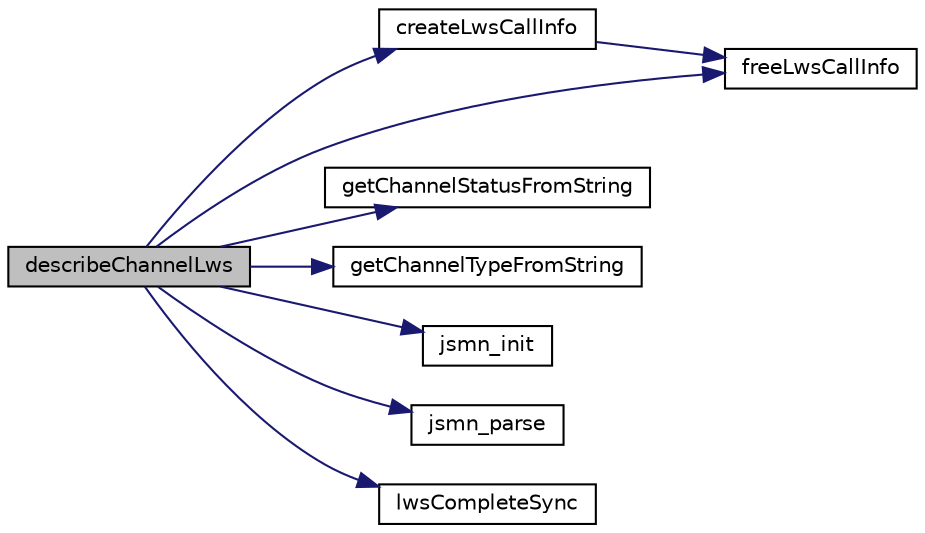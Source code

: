 digraph "describeChannelLws"
{
 // LATEX_PDF_SIZE
  edge [fontname="Helvetica",fontsize="10",labelfontname="Helvetica",labelfontsize="10"];
  node [fontname="Helvetica",fontsize="10",shape=record];
  rankdir="LR";
  Node1 [label="describeChannelLws",height=0.2,width=0.4,color="black", fillcolor="grey75", style="filled", fontcolor="black",tooltip=" "];
  Node1 -> Node2 [color="midnightblue",fontsize="10",style="solid",fontname="Helvetica"];
  Node2 [label="createLwsCallInfo",height=0.2,width=0.4,color="black", fillcolor="white", style="filled",URL="$LwsApiCalls_8c.html#a988b3c6e00aa3e79fce24a41faeb772c",tooltip=" "];
  Node2 -> Node3 [color="midnightblue",fontsize="10",style="solid",fontname="Helvetica"];
  Node3 [label="freeLwsCallInfo",height=0.2,width=0.4,color="black", fillcolor="white", style="filled",URL="$LwsApiCalls_8c.html#a22be1d34eb8fe76e2872b23ea9f981d1",tooltip=" "];
  Node1 -> Node3 [color="midnightblue",fontsize="10",style="solid",fontname="Helvetica"];
  Node1 -> Node4 [color="midnightblue",fontsize="10",style="solid",fontname="Helvetica"];
  Node4 [label="getChannelStatusFromString",height=0.2,width=0.4,color="black", fillcolor="white", style="filled",URL="$ChannelInfo_8c.html#a464cf1c86d1808abf8f4c1b6583f4890",tooltip=" "];
  Node1 -> Node5 [color="midnightblue",fontsize="10",style="solid",fontname="Helvetica"];
  Node5 [label="getChannelTypeFromString",height=0.2,width=0.4,color="black", fillcolor="white", style="filled",URL="$ChannelInfo_8c.html#a3e238d942faed37a679b58371551aecb",tooltip=" "];
  Node1 -> Node6 [color="midnightblue",fontsize="10",style="solid",fontname="Helvetica"];
  Node6 [label="jsmn_init",height=0.2,width=0.4,color="black", fillcolor="white", style="filled",URL="$jsmn_8h.html#a8d4a8b3ce5c3d600feea38615b5f9aa6",tooltip=" "];
  Node1 -> Node7 [color="midnightblue",fontsize="10",style="solid",fontname="Helvetica"];
  Node7 [label="jsmn_parse",height=0.2,width=0.4,color="black", fillcolor="white", style="filled",URL="$jsmn_8h.html#acf28c8ae404fb0ad2823270d2a4c322a",tooltip=" "];
  Node1 -> Node8 [color="midnightblue",fontsize="10",style="solid",fontname="Helvetica"];
  Node8 [label="lwsCompleteSync",height=0.2,width=0.4,color="black", fillcolor="white", style="filled",URL="$LwsApiCalls_8c.html#a3c3cdd7608d37131d839bc47bd5de90b",tooltip=" "];
}
